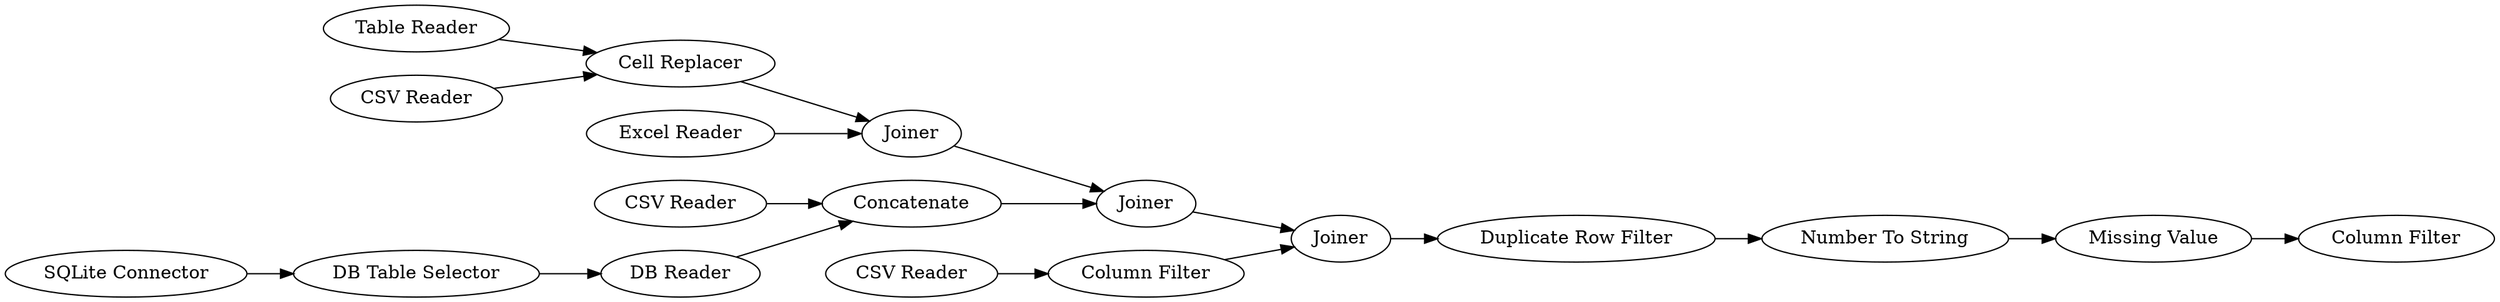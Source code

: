 digraph {
	258 -> 143
	253 -> 262
	143 -> 261
	255 -> 253
	129 -> 260
	262 -> 249
	240 -> 254
	247 -> 143
	256 -> 129
	260 -> 261
	261 -> 262
	259 -> 129
	257 -> 260
	250 -> 240
	249 -> 250
	248 -> 247
	246 -> 248
	260 [label=Joiner]
	246 [label="SQLite Connector"]
	247 [label="DB Reader"]
	248 [label="DB Table Selector"]
	256 [label="CSV Reader"]
	262 [label=Joiner]
	253 [label="Column Filter"]
	258 [label="CSV Reader"]
	261 [label=Joiner]
	143 [label=Concatenate]
	255 [label="CSV Reader"]
	250 [label="Number To String"]
	249 [label="Duplicate Row Filter"]
	257 [label="Excel Reader"]
	259 [label="Table Reader"]
	129 [label="Cell Replacer"]
	240 [label="Missing Value"]
	254 [label="Column Filter"]
	rankdir=LR
}

